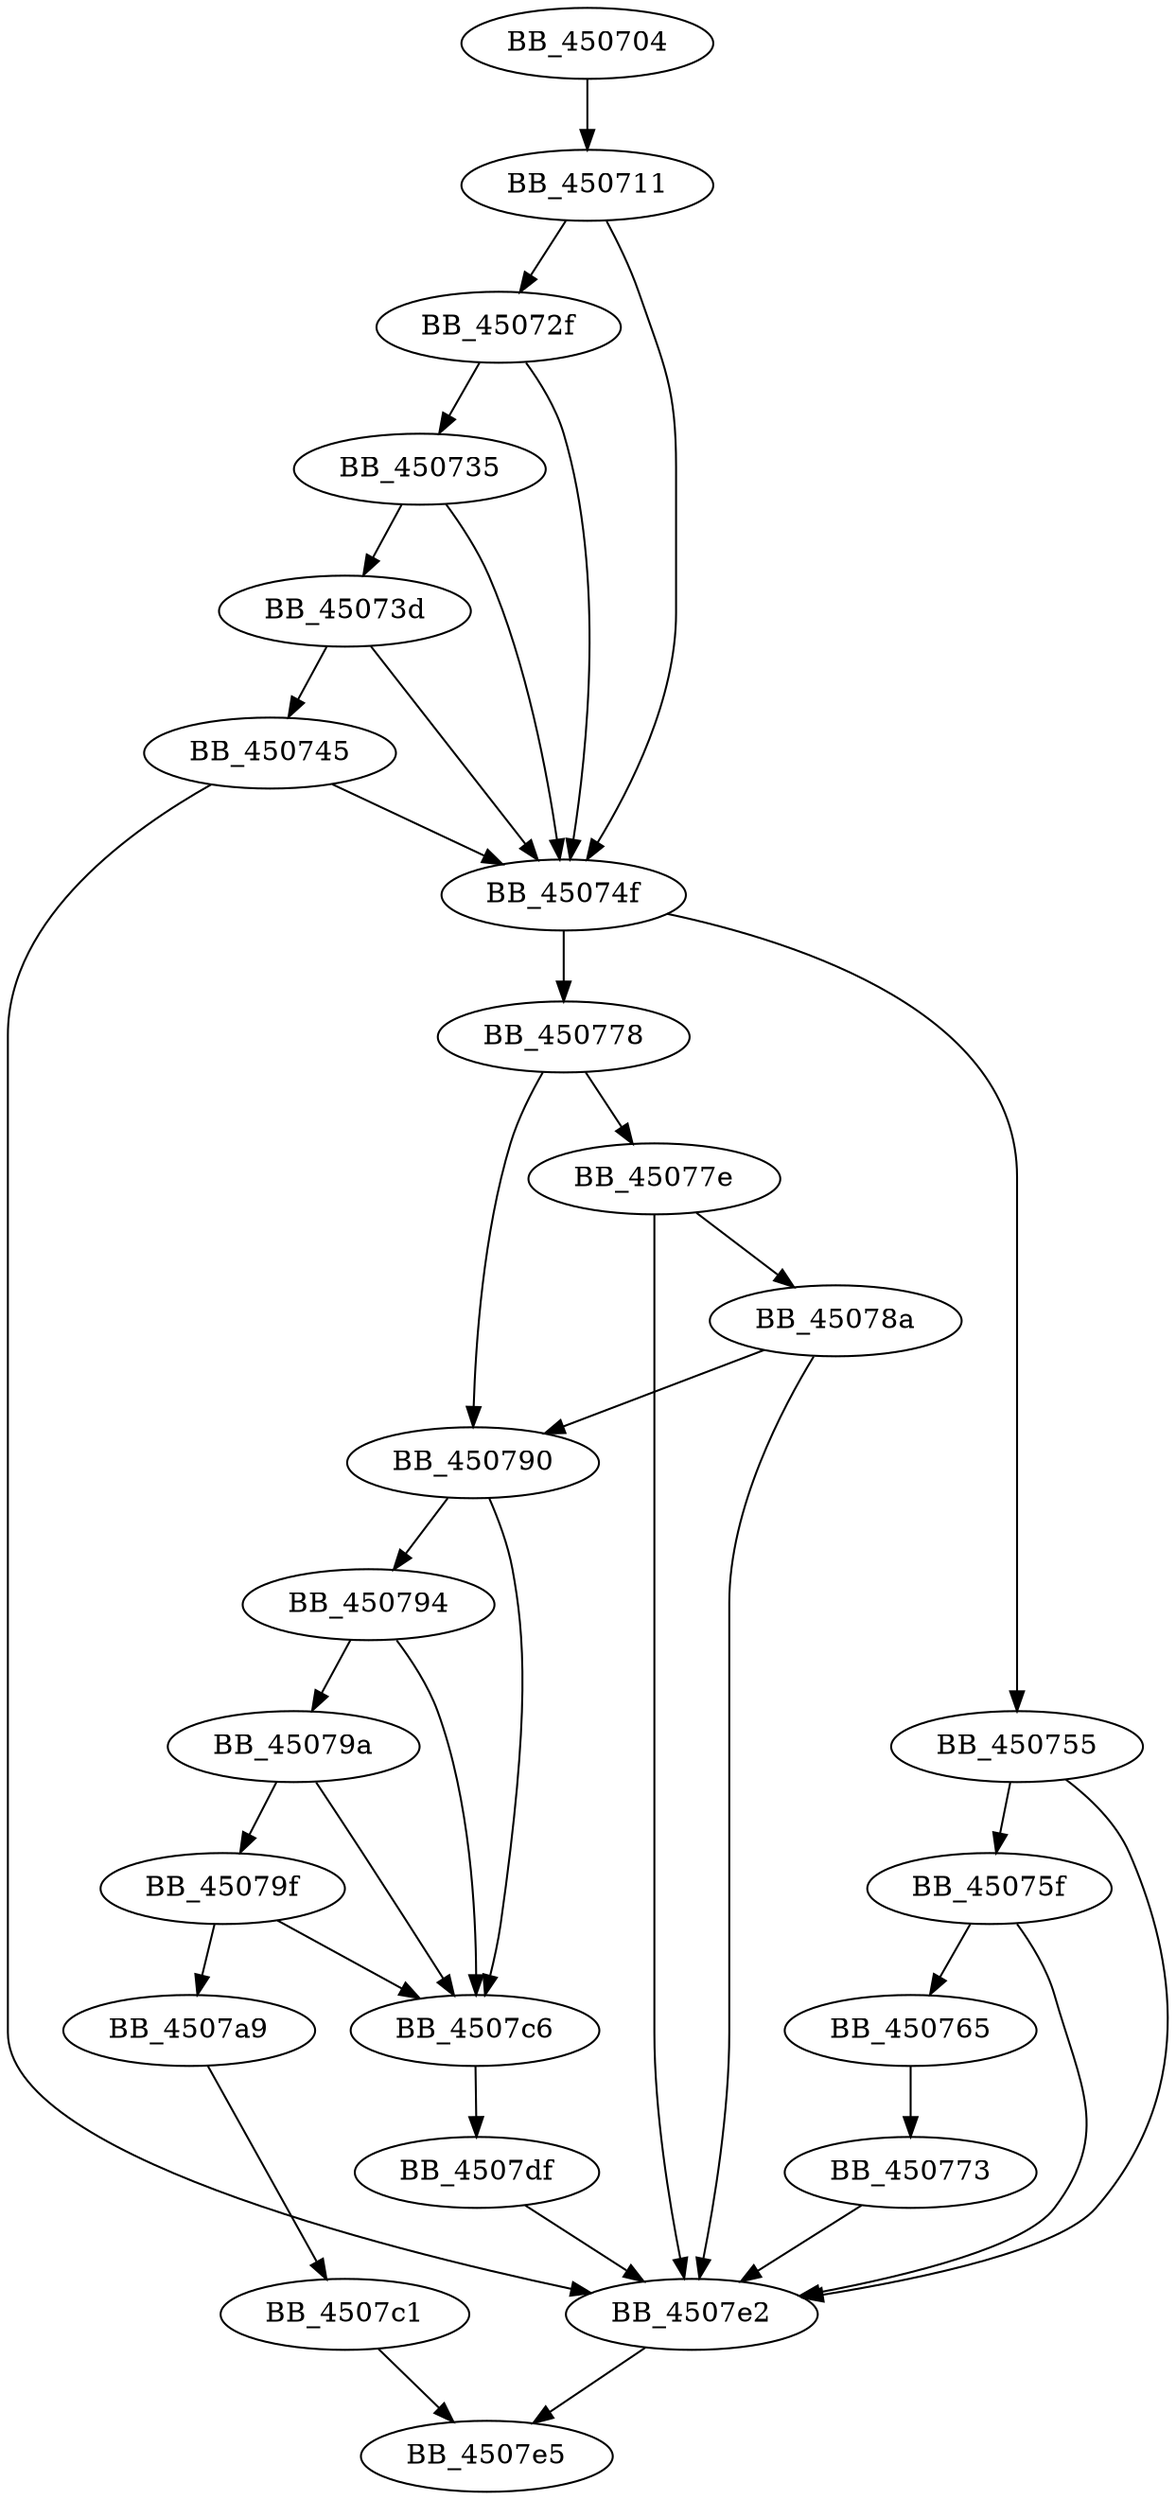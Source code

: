 DiGraph sub_450704{
BB_450704->BB_450711
BB_450711->BB_45072f
BB_450711->BB_45074f
BB_45072f->BB_450735
BB_45072f->BB_45074f
BB_450735->BB_45073d
BB_450735->BB_45074f
BB_45073d->BB_450745
BB_45073d->BB_45074f
BB_450745->BB_45074f
BB_450745->BB_4507e2
BB_45074f->BB_450755
BB_45074f->BB_450778
BB_450755->BB_45075f
BB_450755->BB_4507e2
BB_45075f->BB_450765
BB_45075f->BB_4507e2
BB_450765->BB_450773
BB_450773->BB_4507e2
BB_450778->BB_45077e
BB_450778->BB_450790
BB_45077e->BB_45078a
BB_45077e->BB_4507e2
BB_45078a->BB_450790
BB_45078a->BB_4507e2
BB_450790->BB_450794
BB_450790->BB_4507c6
BB_450794->BB_45079a
BB_450794->BB_4507c6
BB_45079a->BB_45079f
BB_45079a->BB_4507c6
BB_45079f->BB_4507a9
BB_45079f->BB_4507c6
BB_4507a9->BB_4507c1
BB_4507c1->BB_4507e5
BB_4507c6->BB_4507df
BB_4507df->BB_4507e2
BB_4507e2->BB_4507e5
}
